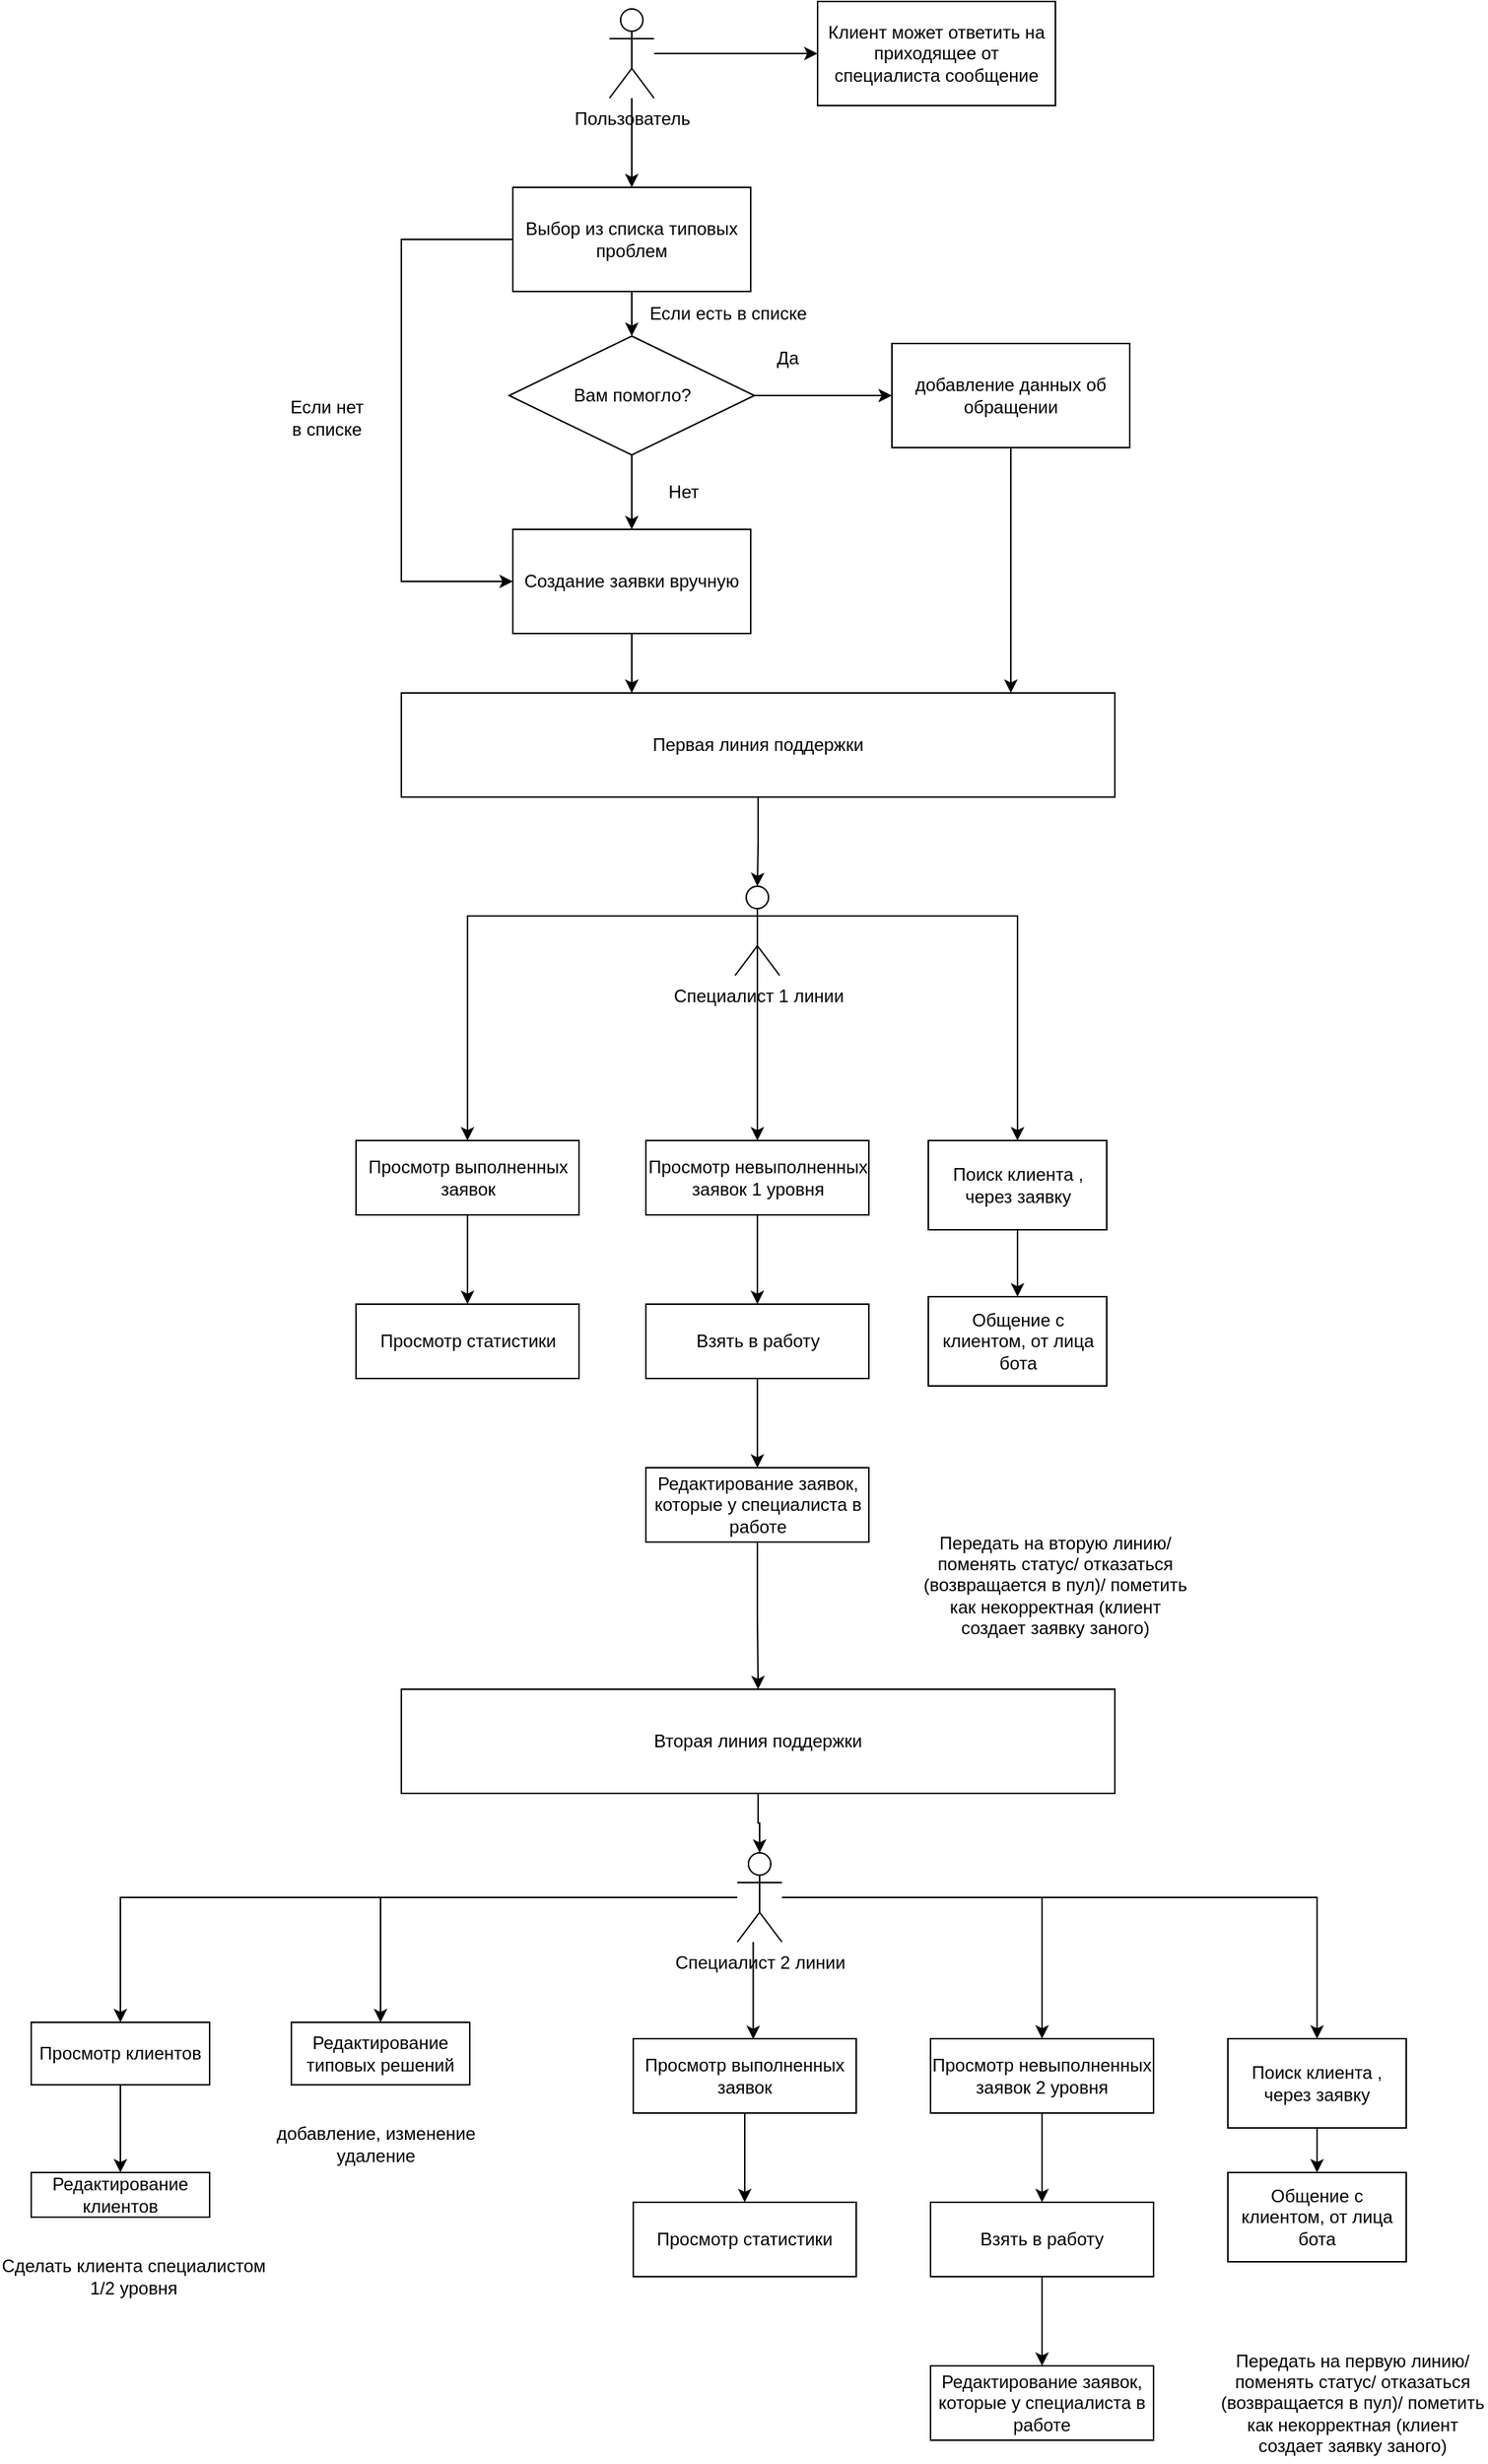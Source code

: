 <mxfile version="24.0.4" type="device">
  <diagram name="Страница — 1" id="ScFJevIExjK59ohdVYlD">
    <mxGraphModel dx="1890" dy="545" grid="1" gridSize="10" guides="1" tooltips="1" connect="1" arrows="1" fold="1" page="1" pageScale="1" pageWidth="827" pageHeight="1169" math="0" shadow="0">
      <root>
        <mxCell id="0" />
        <mxCell id="1" parent="0" />
        <mxCell id="_wkZoWzHLfBa2PA5xBNm-9" style="edgeStyle=orthogonalEdgeStyle;rounded=0;orthogonalLoop=1;jettySize=auto;html=1;entryX=0.5;entryY=0;entryDx=0;entryDy=0;" parent="1" source="_wkZoWzHLfBa2PA5xBNm-1" target="_wkZoWzHLfBa2PA5xBNm-3" edge="1">
          <mxGeometry relative="1" as="geometry" />
        </mxCell>
        <mxCell id="_wkZoWzHLfBa2PA5xBNm-59" style="edgeStyle=orthogonalEdgeStyle;rounded=0;orthogonalLoop=1;jettySize=auto;html=1;entryX=0;entryY=0.5;entryDx=0;entryDy=0;" parent="1" source="_wkZoWzHLfBa2PA5xBNm-1" target="_wkZoWzHLfBa2PA5xBNm-58" edge="1">
          <mxGeometry relative="1" as="geometry" />
        </mxCell>
        <mxCell id="_wkZoWzHLfBa2PA5xBNm-1" value="Пользователь" style="shape=umlActor;verticalLabelPosition=bottom;verticalAlign=top;html=1;outlineConnect=0;" parent="1" vertex="1">
          <mxGeometry x="180" y="20" width="30" height="60" as="geometry" />
        </mxCell>
        <mxCell id="_wkZoWzHLfBa2PA5xBNm-11" style="edgeStyle=orthogonalEdgeStyle;rounded=0;orthogonalLoop=1;jettySize=auto;html=1;entryX=0.5;entryY=0;entryDx=0;entryDy=0;" parent="1" source="_wkZoWzHLfBa2PA5xBNm-3" target="_wkZoWzHLfBa2PA5xBNm-10" edge="1">
          <mxGeometry relative="1" as="geometry" />
        </mxCell>
        <mxCell id="_wkZoWzHLfBa2PA5xBNm-20" style="edgeStyle=orthogonalEdgeStyle;rounded=0;orthogonalLoop=1;jettySize=auto;html=1;entryX=0;entryY=0.5;entryDx=0;entryDy=0;" parent="1" source="_wkZoWzHLfBa2PA5xBNm-3" target="_wkZoWzHLfBa2PA5xBNm-19" edge="1">
          <mxGeometry relative="1" as="geometry">
            <Array as="points">
              <mxPoint x="40" y="175" />
              <mxPoint x="40" y="405" />
            </Array>
          </mxGeometry>
        </mxCell>
        <mxCell id="_wkZoWzHLfBa2PA5xBNm-3" value="Выбор из списка типовых проблем" style="rounded=0;whiteSpace=wrap;html=1;" parent="1" vertex="1">
          <mxGeometry x="115" y="140" width="160" height="70" as="geometry" />
        </mxCell>
        <mxCell id="_wkZoWzHLfBa2PA5xBNm-18" style="edgeStyle=orthogonalEdgeStyle;rounded=0;orthogonalLoop=1;jettySize=auto;html=1;entryX=0.5;entryY=0;entryDx=0;entryDy=0;" parent="1" source="_wkZoWzHLfBa2PA5xBNm-10" target="_wkZoWzHLfBa2PA5xBNm-19" edge="1">
          <mxGeometry relative="1" as="geometry">
            <mxPoint x="195.0" y="370" as="targetPoint" />
          </mxGeometry>
        </mxCell>
        <mxCell id="_wkZoWzHLfBa2PA5xBNm-23" style="edgeStyle=orthogonalEdgeStyle;rounded=0;orthogonalLoop=1;jettySize=auto;html=1;exitX=1;exitY=0.5;exitDx=0;exitDy=0;entryX=0;entryY=0.5;entryDx=0;entryDy=0;" parent="1" source="_wkZoWzHLfBa2PA5xBNm-10" target="_wkZoWzHLfBa2PA5xBNm-14" edge="1">
          <mxGeometry relative="1" as="geometry" />
        </mxCell>
        <mxCell id="_wkZoWzHLfBa2PA5xBNm-10" value="Вам помогло?" style="rhombus;whiteSpace=wrap;html=1;" parent="1" vertex="1">
          <mxGeometry x="112.5" y="240" width="165" height="80" as="geometry" />
        </mxCell>
        <mxCell id="_wkZoWzHLfBa2PA5xBNm-13" value="Да" style="text;html=1;align=center;verticalAlign=middle;whiteSpace=wrap;rounded=0;" parent="1" vertex="1">
          <mxGeometry x="270" y="240" width="60" height="30" as="geometry" />
        </mxCell>
        <mxCell id="omGnLqjuwI0eZptC2yIH-2" style="edgeStyle=orthogonalEdgeStyle;rounded=0;orthogonalLoop=1;jettySize=auto;html=1;" edge="1" parent="1" source="_wkZoWzHLfBa2PA5xBNm-14">
          <mxGeometry relative="1" as="geometry">
            <mxPoint x="450" y="480" as="targetPoint" />
          </mxGeometry>
        </mxCell>
        <mxCell id="_wkZoWzHLfBa2PA5xBNm-14" value="добавление данных об обращении" style="rounded=0;whiteSpace=wrap;html=1;" parent="1" vertex="1">
          <mxGeometry x="370" y="245" width="160" height="70" as="geometry" />
        </mxCell>
        <mxCell id="omGnLqjuwI0eZptC2yIH-1" style="edgeStyle=orthogonalEdgeStyle;rounded=0;orthogonalLoop=1;jettySize=auto;html=1;" edge="1" parent="1" source="_wkZoWzHLfBa2PA5xBNm-19">
          <mxGeometry relative="1" as="geometry">
            <mxPoint x="195" y="480" as="targetPoint" />
          </mxGeometry>
        </mxCell>
        <mxCell id="_wkZoWzHLfBa2PA5xBNm-19" value="Создание заявки вручную" style="rounded=0;whiteSpace=wrap;html=1;" parent="1" vertex="1">
          <mxGeometry x="115" y="370" width="160" height="70" as="geometry" />
        </mxCell>
        <mxCell id="_wkZoWzHLfBa2PA5xBNm-21" value="Если нет в списке" style="text;html=1;align=center;verticalAlign=middle;whiteSpace=wrap;rounded=0;" parent="1" vertex="1">
          <mxGeometry x="-40" y="280" width="60" height="30" as="geometry" />
        </mxCell>
        <mxCell id="_wkZoWzHLfBa2PA5xBNm-22" value="Если есть в списке" style="text;html=1;align=center;verticalAlign=middle;whiteSpace=wrap;rounded=0;" parent="1" vertex="1">
          <mxGeometry x="200" y="210" width="120" height="30" as="geometry" />
        </mxCell>
        <mxCell id="_wkZoWzHLfBa2PA5xBNm-45" style="edgeStyle=orthogonalEdgeStyle;rounded=0;orthogonalLoop=1;jettySize=auto;html=1;entryX=0.5;entryY=0;entryDx=0;entryDy=0;exitX=0.5;exitY=0.5;exitDx=0;exitDy=0;exitPerimeter=0;" parent="1" source="_wkZoWzHLfBa2PA5xBNm-25" target="_wkZoWzHLfBa2PA5xBNm-41" edge="1">
          <mxGeometry relative="1" as="geometry">
            <Array as="points">
              <mxPoint x="279.5" y="736" />
              <mxPoint x="279.5" y="736" />
            </Array>
            <mxPoint x="269.5" y="716" as="sourcePoint" />
          </mxGeometry>
        </mxCell>
        <mxCell id="_wkZoWzHLfBa2PA5xBNm-57" style="edgeStyle=orthogonalEdgeStyle;rounded=0;orthogonalLoop=1;jettySize=auto;html=1;entryX=0.5;entryY=0;entryDx=0;entryDy=0;exitX=1;exitY=0.333;exitDx=0;exitDy=0;exitPerimeter=0;" parent="1" source="_wkZoWzHLfBa2PA5xBNm-25" target="_wkZoWzHLfBa2PA5xBNm-55" edge="1">
          <mxGeometry relative="1" as="geometry">
            <mxPoint x="284.5" y="686" as="sourcePoint" />
          </mxGeometry>
        </mxCell>
        <mxCell id="_wkZoWzHLfBa2PA5xBNm-25" value="Специалист 1 линии" style="shape=umlActor;verticalLabelPosition=bottom;verticalAlign=top;html=1;outlineConnect=0;" parent="1" vertex="1">
          <mxGeometry x="264.5" y="610" width="30" height="60" as="geometry" />
        </mxCell>
        <mxCell id="_wkZoWzHLfBa2PA5xBNm-47" value="" style="edgeStyle=orthogonalEdgeStyle;rounded=0;orthogonalLoop=1;jettySize=auto;html=1;exitX=0.5;exitY=1;exitDx=0;exitDy=0;entryX=0.5;entryY=0;entryDx=0;entryDy=0;" parent="1" source="_wkZoWzHLfBa2PA5xBNm-38" target="_wkZoWzHLfBa2PA5xBNm-39" edge="1">
          <mxGeometry relative="1" as="geometry">
            <mxPoint x="-60.5" y="866" as="sourcePoint" />
            <mxPoint x="-60.5" y="926" as="targetPoint" />
          </mxGeometry>
        </mxCell>
        <mxCell id="_wkZoWzHLfBa2PA5xBNm-38" value="Просмотр выполненных заявок" style="rounded=0;whiteSpace=wrap;html=1;" parent="1" vertex="1">
          <mxGeometry x="9.5" y="781" width="150" height="50" as="geometry" />
        </mxCell>
        <mxCell id="_wkZoWzHLfBa2PA5xBNm-39" value="Просмотр статистики" style="rounded=0;whiteSpace=wrap;html=1;" parent="1" vertex="1">
          <mxGeometry x="9.5" y="891" width="150" height="50" as="geometry" />
        </mxCell>
        <mxCell id="_wkZoWzHLfBa2PA5xBNm-46" style="edgeStyle=orthogonalEdgeStyle;rounded=0;orthogonalLoop=1;jettySize=auto;html=1;exitX=0.5;exitY=1;exitDx=0;exitDy=0;entryX=0.5;entryY=0;entryDx=0;entryDy=0;" parent="1" source="_wkZoWzHLfBa2PA5xBNm-41" target="_wkZoWzHLfBa2PA5xBNm-43" edge="1">
          <mxGeometry relative="1" as="geometry" />
        </mxCell>
        <mxCell id="_wkZoWzHLfBa2PA5xBNm-41" value="Просмотр невыполненных заявок 1 уровня" style="rounded=0;whiteSpace=wrap;html=1;" parent="1" vertex="1">
          <mxGeometry x="204.5" y="781" width="150" height="50" as="geometry" />
        </mxCell>
        <mxCell id="_wkZoWzHLfBa2PA5xBNm-51" style="edgeStyle=orthogonalEdgeStyle;rounded=0;orthogonalLoop=1;jettySize=auto;html=1;entryX=0.5;entryY=0;entryDx=0;entryDy=0;" parent="1" source="_wkZoWzHLfBa2PA5xBNm-43" target="_wkZoWzHLfBa2PA5xBNm-49" edge="1">
          <mxGeometry relative="1" as="geometry" />
        </mxCell>
        <mxCell id="_wkZoWzHLfBa2PA5xBNm-43" value="Взять в работу" style="rounded=0;whiteSpace=wrap;html=1;" parent="1" vertex="1">
          <mxGeometry x="204.5" y="891" width="150" height="50" as="geometry" />
        </mxCell>
        <mxCell id="_wkZoWzHLfBa2PA5xBNm-44" style="edgeStyle=orthogonalEdgeStyle;rounded=0;orthogonalLoop=1;jettySize=auto;html=1;exitX=0;exitY=0.333;exitDx=0;exitDy=0;exitPerimeter=0;entryX=0.5;entryY=0;entryDx=0;entryDy=0;" parent="1" source="_wkZoWzHLfBa2PA5xBNm-25" target="_wkZoWzHLfBa2PA5xBNm-38" edge="1">
          <mxGeometry relative="1" as="geometry">
            <Array as="points">
              <mxPoint x="84.5" y="630" />
            </Array>
            <mxPoint x="254.5" y="686" as="sourcePoint" />
            <mxPoint x="79.5" y="726" as="targetPoint" />
          </mxGeometry>
        </mxCell>
        <mxCell id="omGnLqjuwI0eZptC2yIH-10" style="edgeStyle=orthogonalEdgeStyle;rounded=0;orthogonalLoop=1;jettySize=auto;html=1;exitX=0.5;exitY=1;exitDx=0;exitDy=0;entryX=0.5;entryY=0;entryDx=0;entryDy=0;" edge="1" parent="1" source="_wkZoWzHLfBa2PA5xBNm-49" target="omGnLqjuwI0eZptC2yIH-9">
          <mxGeometry relative="1" as="geometry" />
        </mxCell>
        <mxCell id="_wkZoWzHLfBa2PA5xBNm-49" value="Редактирование заявок, которые у специалиста в работе" style="rounded=0;whiteSpace=wrap;html=1;" parent="1" vertex="1">
          <mxGeometry x="204.5" y="1001" width="150" height="50" as="geometry" />
        </mxCell>
        <mxCell id="_wkZoWzHLfBa2PA5xBNm-52" value="Передать на вторую линию/поменять статус/ отказаться (возвращается в пул)/ пометить как некорректная (клиент создает заявку заного)" style="text;html=1;align=center;verticalAlign=middle;whiteSpace=wrap;rounded=0;" parent="1" vertex="1">
          <mxGeometry x="390" y="1040" width="180" height="80" as="geometry" />
        </mxCell>
        <mxCell id="_wkZoWzHLfBa2PA5xBNm-53" value="Общение с клиентом, от лица бота" style="rounded=0;whiteSpace=wrap;html=1;" parent="1" vertex="1">
          <mxGeometry x="394.5" y="886" width="120" height="60" as="geometry" />
        </mxCell>
        <mxCell id="_wkZoWzHLfBa2PA5xBNm-56" style="edgeStyle=orthogonalEdgeStyle;rounded=0;orthogonalLoop=1;jettySize=auto;html=1;entryX=0.5;entryY=0;entryDx=0;entryDy=0;" parent="1" source="_wkZoWzHLfBa2PA5xBNm-55" target="_wkZoWzHLfBa2PA5xBNm-53" edge="1">
          <mxGeometry relative="1" as="geometry" />
        </mxCell>
        <mxCell id="_wkZoWzHLfBa2PA5xBNm-55" value="Поиск клиента , через заявку" style="rounded=0;whiteSpace=wrap;html=1;" parent="1" vertex="1">
          <mxGeometry x="394.5" y="781" width="120" height="60" as="geometry" />
        </mxCell>
        <mxCell id="_wkZoWzHLfBa2PA5xBNm-58" value="Клиент может ответить на приходящее от специалиста сообщение" style="rounded=0;whiteSpace=wrap;html=1;" parent="1" vertex="1">
          <mxGeometry x="320" y="15" width="160" height="70" as="geometry" />
        </mxCell>
        <mxCell id="_wkZoWzHLfBa2PA5xBNm-62" style="edgeStyle=orthogonalEdgeStyle;rounded=0;orthogonalLoop=1;jettySize=auto;html=1;entryX=0.5;entryY=0;entryDx=0;entryDy=0;" parent="1" source="_wkZoWzHLfBa2PA5xBNm-64" target="_wkZoWzHLfBa2PA5xBNm-69" edge="1">
          <mxGeometry relative="1" as="geometry">
            <Array as="points">
              <mxPoint x="471" y="1290" />
            </Array>
          </mxGeometry>
        </mxCell>
        <mxCell id="_wkZoWzHLfBa2PA5xBNm-63" style="edgeStyle=orthogonalEdgeStyle;rounded=0;orthogonalLoop=1;jettySize=auto;html=1;entryX=0.5;entryY=0;entryDx=0;entryDy=0;" parent="1" source="_wkZoWzHLfBa2PA5xBNm-64" target="_wkZoWzHLfBa2PA5xBNm-77" edge="1">
          <mxGeometry relative="1" as="geometry" />
        </mxCell>
        <mxCell id="_wkZoWzHLfBa2PA5xBNm-78" style="edgeStyle=orthogonalEdgeStyle;rounded=0;orthogonalLoop=1;jettySize=auto;html=1;entryX=0.5;entryY=0;entryDx=0;entryDy=0;" parent="1" source="_wkZoWzHLfBa2PA5xBNm-64" target="_wkZoWzHLfBa2PA5xBNm-79" edge="1">
          <mxGeometry relative="1" as="geometry">
            <mxPoint x="-194" y="1385" as="targetPoint" />
          </mxGeometry>
        </mxCell>
        <mxCell id="_wkZoWzHLfBa2PA5xBNm-89" style="edgeStyle=orthogonalEdgeStyle;rounded=0;orthogonalLoop=1;jettySize=auto;html=1;entryX=0.5;entryY=0;entryDx=0;entryDy=0;" parent="1" source="_wkZoWzHLfBa2PA5xBNm-64" target="_wkZoWzHLfBa2PA5xBNm-84" edge="1">
          <mxGeometry relative="1" as="geometry" />
        </mxCell>
        <mxCell id="_wkZoWzHLfBa2PA5xBNm-64" value="Специалист 2 линии" style="shape=umlActor;verticalLabelPosition=bottom;verticalAlign=top;html=1;outlineConnect=0;" parent="1" vertex="1">
          <mxGeometry x="266" y="1260" width="30" height="60" as="geometry" />
        </mxCell>
        <mxCell id="_wkZoWzHLfBa2PA5xBNm-65" value="" style="edgeStyle=orthogonalEdgeStyle;rounded=0;orthogonalLoop=1;jettySize=auto;html=1;" parent="1" source="_wkZoWzHLfBa2PA5xBNm-66" target="_wkZoWzHLfBa2PA5xBNm-67" edge="1">
          <mxGeometry relative="1" as="geometry" />
        </mxCell>
        <mxCell id="_wkZoWzHLfBa2PA5xBNm-66" value="Просмотр выполненных заявок" style="rounded=0;whiteSpace=wrap;html=1;" parent="1" vertex="1">
          <mxGeometry x="196" y="1385" width="150" height="50" as="geometry" />
        </mxCell>
        <mxCell id="_wkZoWzHLfBa2PA5xBNm-67" value="Просмотр статистики" style="rounded=0;whiteSpace=wrap;html=1;" parent="1" vertex="1">
          <mxGeometry x="196" y="1495" width="150" height="50" as="geometry" />
        </mxCell>
        <mxCell id="_wkZoWzHLfBa2PA5xBNm-68" style="edgeStyle=orthogonalEdgeStyle;rounded=0;orthogonalLoop=1;jettySize=auto;html=1;exitX=0.5;exitY=1;exitDx=0;exitDy=0;entryX=0.5;entryY=0;entryDx=0;entryDy=0;" parent="1" source="_wkZoWzHLfBa2PA5xBNm-69" target="_wkZoWzHLfBa2PA5xBNm-71" edge="1">
          <mxGeometry relative="1" as="geometry" />
        </mxCell>
        <mxCell id="_wkZoWzHLfBa2PA5xBNm-69" value="Просмотр невыполненных заявок 2 уровня" style="rounded=0;whiteSpace=wrap;html=1;" parent="1" vertex="1">
          <mxGeometry x="396" y="1385" width="150" height="50" as="geometry" />
        </mxCell>
        <mxCell id="_wkZoWzHLfBa2PA5xBNm-70" style="edgeStyle=orthogonalEdgeStyle;rounded=0;orthogonalLoop=1;jettySize=auto;html=1;entryX=0.5;entryY=0;entryDx=0;entryDy=0;" parent="1" source="_wkZoWzHLfBa2PA5xBNm-71" target="_wkZoWzHLfBa2PA5xBNm-73" edge="1">
          <mxGeometry relative="1" as="geometry" />
        </mxCell>
        <mxCell id="_wkZoWzHLfBa2PA5xBNm-71" value="Взять в работу" style="rounded=0;whiteSpace=wrap;html=1;" parent="1" vertex="1">
          <mxGeometry x="396" y="1495" width="150" height="50" as="geometry" />
        </mxCell>
        <mxCell id="_wkZoWzHLfBa2PA5xBNm-72" style="edgeStyle=orthogonalEdgeStyle;rounded=0;orthogonalLoop=1;jettySize=auto;html=1;entryX=0.538;entryY=0.006;entryDx=0;entryDy=0;entryPerimeter=0;" parent="1" source="_wkZoWzHLfBa2PA5xBNm-64" target="_wkZoWzHLfBa2PA5xBNm-66" edge="1">
          <mxGeometry relative="1" as="geometry">
            <Array as="points">
              <mxPoint x="277" y="1290" />
            </Array>
          </mxGeometry>
        </mxCell>
        <mxCell id="_wkZoWzHLfBa2PA5xBNm-73" value="Редактирование заявок, которые у специалиста в работе" style="rounded=0;whiteSpace=wrap;html=1;" parent="1" vertex="1">
          <mxGeometry x="396" y="1605" width="150" height="50" as="geometry" />
        </mxCell>
        <mxCell id="_wkZoWzHLfBa2PA5xBNm-74" value="Передать на первую линию/поменять статус/ отказаться (возвращается в пул)/ пометить как некорректная (клиент создает заявку заного)" style="text;html=1;align=center;verticalAlign=middle;whiteSpace=wrap;rounded=0;" parent="1" vertex="1">
          <mxGeometry x="590" y="1590" width="180" height="80" as="geometry" />
        </mxCell>
        <mxCell id="_wkZoWzHLfBa2PA5xBNm-75" value="Общение с клиентом, от лица бота" style="rounded=0;whiteSpace=wrap;html=1;" parent="1" vertex="1">
          <mxGeometry x="596" y="1475" width="120" height="60" as="geometry" />
        </mxCell>
        <mxCell id="_wkZoWzHLfBa2PA5xBNm-76" style="edgeStyle=orthogonalEdgeStyle;rounded=0;orthogonalLoop=1;jettySize=auto;html=1;entryX=0.5;entryY=0;entryDx=0;entryDy=0;" parent="1" source="_wkZoWzHLfBa2PA5xBNm-77" target="_wkZoWzHLfBa2PA5xBNm-75" edge="1">
          <mxGeometry relative="1" as="geometry" />
        </mxCell>
        <mxCell id="_wkZoWzHLfBa2PA5xBNm-77" value="Поиск клиента , через заявку" style="rounded=0;whiteSpace=wrap;html=1;" parent="1" vertex="1">
          <mxGeometry x="596" y="1385" width="120" height="60" as="geometry" />
        </mxCell>
        <mxCell id="_wkZoWzHLfBa2PA5xBNm-81" style="edgeStyle=orthogonalEdgeStyle;rounded=0;orthogonalLoop=1;jettySize=auto;html=1;entryX=0.5;entryY=0;entryDx=0;entryDy=0;exitX=0.5;exitY=1;exitDx=0;exitDy=0;" parent="1" source="_wkZoWzHLfBa2PA5xBNm-79" target="_wkZoWzHLfBa2PA5xBNm-80" edge="1">
          <mxGeometry relative="1" as="geometry">
            <mxPoint x="-194" y="1427" as="sourcePoint" />
            <mxPoint x="-194" y="1477" as="targetPoint" />
          </mxGeometry>
        </mxCell>
        <mxCell id="_wkZoWzHLfBa2PA5xBNm-79" value="Просмотр клиентов" style="rounded=0;whiteSpace=wrap;html=1;" parent="1" vertex="1">
          <mxGeometry x="-209" y="1374" width="120" height="42" as="geometry" />
        </mxCell>
        <mxCell id="_wkZoWzHLfBa2PA5xBNm-80" value="Редактирование клиентов" style="rounded=0;whiteSpace=wrap;html=1;" parent="1" vertex="1">
          <mxGeometry x="-209" y="1475" width="120" height="30" as="geometry" />
        </mxCell>
        <mxCell id="_wkZoWzHLfBa2PA5xBNm-82" value="Сделать клиента специалистом 1/2 уровня" style="text;html=1;align=center;verticalAlign=middle;whiteSpace=wrap;rounded=0;" parent="1" vertex="1">
          <mxGeometry x="-230" y="1505" width="180" height="80" as="geometry" />
        </mxCell>
        <mxCell id="_wkZoWzHLfBa2PA5xBNm-84" value="Редактирование типовых решений" style="rounded=0;whiteSpace=wrap;html=1;" parent="1" vertex="1">
          <mxGeometry x="-34" y="1374" width="120" height="42" as="geometry" />
        </mxCell>
        <mxCell id="_wkZoWzHLfBa2PA5xBNm-86" value="добавление, изменение удаление" style="text;html=1;align=center;verticalAlign=middle;whiteSpace=wrap;rounded=0;" parent="1" vertex="1">
          <mxGeometry x="-67.5" y="1416" width="180" height="80" as="geometry" />
        </mxCell>
        <mxCell id="omGnLqjuwI0eZptC2yIH-3" value="Нет" style="text;html=1;align=center;verticalAlign=middle;whiteSpace=wrap;rounded=0;" vertex="1" parent="1">
          <mxGeometry x="200" y="330" width="60" height="30" as="geometry" />
        </mxCell>
        <mxCell id="omGnLqjuwI0eZptC2yIH-4" value="Первая линия поддержки" style="rounded=0;whiteSpace=wrap;html=1;" vertex="1" parent="1">
          <mxGeometry x="40" y="480" width="480" height="70" as="geometry" />
        </mxCell>
        <mxCell id="omGnLqjuwI0eZptC2yIH-7" style="edgeStyle=orthogonalEdgeStyle;rounded=0;orthogonalLoop=1;jettySize=auto;html=1;entryX=0.5;entryY=0;entryDx=0;entryDy=0;entryPerimeter=0;" edge="1" parent="1" source="omGnLqjuwI0eZptC2yIH-4" target="_wkZoWzHLfBa2PA5xBNm-25">
          <mxGeometry relative="1" as="geometry" />
        </mxCell>
        <mxCell id="omGnLqjuwI0eZptC2yIH-9" value="Вторая линия поддержки" style="rounded=0;whiteSpace=wrap;html=1;" vertex="1" parent="1">
          <mxGeometry x="40" y="1150" width="480" height="70" as="geometry" />
        </mxCell>
        <mxCell id="omGnLqjuwI0eZptC2yIH-11" style="edgeStyle=orthogonalEdgeStyle;rounded=0;orthogonalLoop=1;jettySize=auto;html=1;entryX=0.5;entryY=0;entryDx=0;entryDy=0;entryPerimeter=0;" edge="1" parent="1" source="omGnLqjuwI0eZptC2yIH-9" target="_wkZoWzHLfBa2PA5xBNm-64">
          <mxGeometry relative="1" as="geometry" />
        </mxCell>
      </root>
    </mxGraphModel>
  </diagram>
</mxfile>
